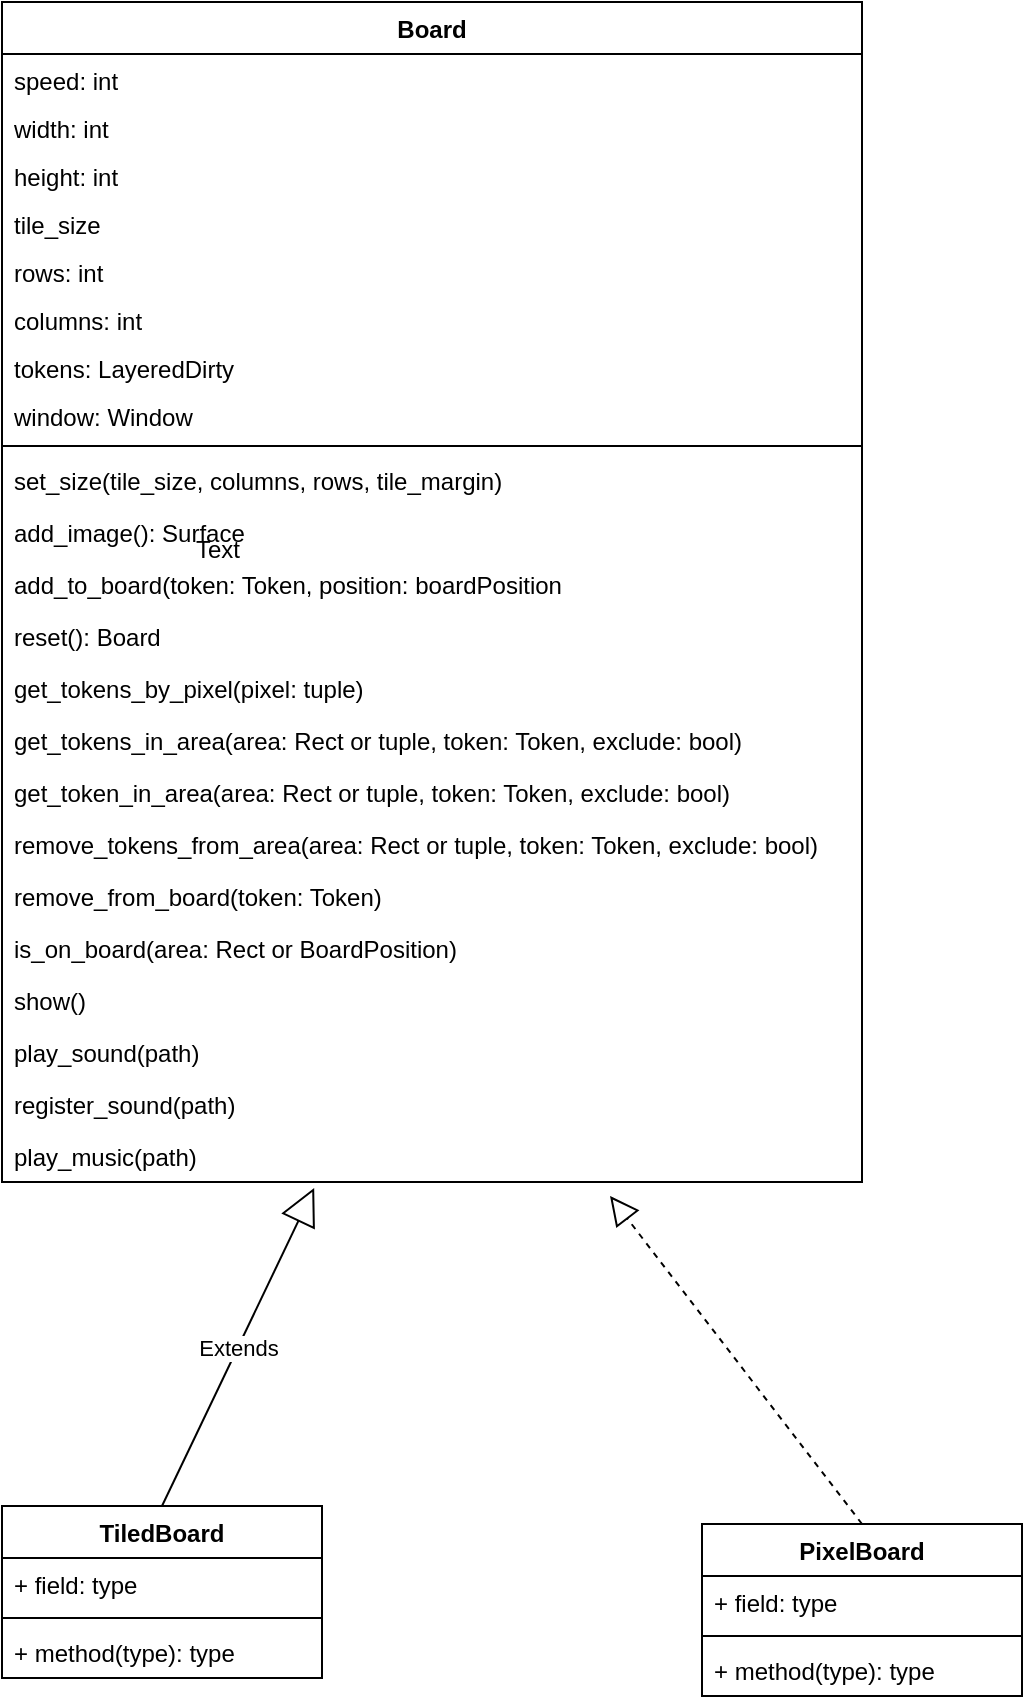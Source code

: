 <mxfile version="10.6.6" type="device"><diagram id="AbUgk97vEfhQMOz_aFG7" name="Page-1"><mxGraphModel dx="1154" dy="685" grid="1" gridSize="10" guides="1" tooltips="1" connect="1" arrows="1" fold="1" page="1" pageScale="1" pageWidth="827" pageHeight="1169" math="0" shadow="0"><root><mxCell id="0"/><mxCell id="1" parent="0"/><mxCell id="GErcTa6xmVBviPHQaNCi-1" value="Board&#10;&#10;" style="swimlane;fontStyle=1;align=center;verticalAlign=top;childLayout=stackLayout;horizontal=1;startSize=26;horizontalStack=0;resizeParent=1;resizeParentMax=0;resizeLast=0;collapsible=1;marginBottom=0;" vertex="1" parent="1"><mxGeometry x="210" y="50" width="430" height="590" as="geometry"/></mxCell><mxCell id="GErcTa6xmVBviPHQaNCi-2" value="speed: int" style="text;strokeColor=none;fillColor=none;align=left;verticalAlign=top;spacingLeft=4;spacingRight=4;overflow=hidden;rotatable=0;points=[[0,0.5],[1,0.5]];portConstraint=eastwest;" vertex="1" parent="GErcTa6xmVBviPHQaNCi-1"><mxGeometry y="26" width="430" height="24" as="geometry"/></mxCell><mxCell id="GErcTa6xmVBviPHQaNCi-13" value="width: int" style="text;strokeColor=none;fillColor=none;align=left;verticalAlign=top;spacingLeft=4;spacingRight=4;overflow=hidden;rotatable=0;points=[[0,0.5],[1,0.5]];portConstraint=eastwest;" vertex="1" parent="GErcTa6xmVBviPHQaNCi-1"><mxGeometry y="50" width="430" height="24" as="geometry"/></mxCell><mxCell id="GErcTa6xmVBviPHQaNCi-14" value="height: int" style="text;strokeColor=none;fillColor=none;align=left;verticalAlign=top;spacingLeft=4;spacingRight=4;overflow=hidden;rotatable=0;points=[[0,0.5],[1,0.5]];portConstraint=eastwest;" vertex="1" parent="GErcTa6xmVBviPHQaNCi-1"><mxGeometry y="74" width="430" height="24" as="geometry"/></mxCell><mxCell id="GErcTa6xmVBviPHQaNCi-16" value="tile_size" style="text;strokeColor=none;fillColor=none;align=left;verticalAlign=top;spacingLeft=4;spacingRight=4;overflow=hidden;rotatable=0;points=[[0,0.5],[1,0.5]];portConstraint=eastwest;" vertex="1" parent="GErcTa6xmVBviPHQaNCi-1"><mxGeometry y="98" width="430" height="24" as="geometry"/></mxCell><mxCell id="GErcTa6xmVBviPHQaNCi-17" value="rows: int" style="text;strokeColor=none;fillColor=none;align=left;verticalAlign=top;spacingLeft=4;spacingRight=4;overflow=hidden;rotatable=0;points=[[0,0.5],[1,0.5]];portConstraint=eastwest;" vertex="1" parent="GErcTa6xmVBviPHQaNCi-1"><mxGeometry y="122" width="430" height="24" as="geometry"/></mxCell><mxCell id="GErcTa6xmVBviPHQaNCi-18" value="columns: int" style="text;strokeColor=none;fillColor=none;align=left;verticalAlign=top;spacingLeft=4;spacingRight=4;overflow=hidden;rotatable=0;points=[[0,0.5],[1,0.5]];portConstraint=eastwest;" vertex="1" parent="GErcTa6xmVBviPHQaNCi-1"><mxGeometry y="146" width="430" height="24" as="geometry"/></mxCell><mxCell id="GErcTa6xmVBviPHQaNCi-19" value="tokens: LayeredDirty" style="text;strokeColor=none;fillColor=none;align=left;verticalAlign=top;spacingLeft=4;spacingRight=4;overflow=hidden;rotatable=0;points=[[0,0.5],[1,0.5]];portConstraint=eastwest;" vertex="1" parent="GErcTa6xmVBviPHQaNCi-1"><mxGeometry y="170" width="430" height="24" as="geometry"/></mxCell><mxCell id="GErcTa6xmVBviPHQaNCi-15" value="window: Window" style="text;strokeColor=none;fillColor=none;align=left;verticalAlign=top;spacingLeft=4;spacingRight=4;overflow=hidden;rotatable=0;points=[[0,0.5],[1,0.5]];portConstraint=eastwest;" vertex="1" parent="GErcTa6xmVBviPHQaNCi-1"><mxGeometry y="194" width="430" height="24" as="geometry"/></mxCell><mxCell id="GErcTa6xmVBviPHQaNCi-3" value="" style="line;strokeWidth=1;fillColor=none;align=left;verticalAlign=middle;spacingTop=-1;spacingLeft=3;spacingRight=3;rotatable=0;labelPosition=right;points=[];portConstraint=eastwest;" vertex="1" parent="GErcTa6xmVBviPHQaNCi-1"><mxGeometry y="218" width="430" height="8" as="geometry"/></mxCell><mxCell id="GErcTa6xmVBviPHQaNCi-4" value="set_size(tile_size, columns, rows, tile_margin)" style="text;strokeColor=none;fillColor=none;align=left;verticalAlign=top;spacingLeft=4;spacingRight=4;overflow=hidden;rotatable=0;points=[[0,0.5],[1,0.5]];portConstraint=eastwest;" vertex="1" parent="GErcTa6xmVBviPHQaNCi-1"><mxGeometry y="226" width="430" height="26" as="geometry"/></mxCell><mxCell id="GErcTa6xmVBviPHQaNCi-22" value="add_image(): Surface" style="text;strokeColor=none;fillColor=none;align=left;verticalAlign=top;spacingLeft=4;spacingRight=4;overflow=hidden;rotatable=0;points=[[0,0.5],[1,0.5]];portConstraint=eastwest;" vertex="1" parent="GErcTa6xmVBviPHQaNCi-1"><mxGeometry y="252" width="430" height="26" as="geometry"/></mxCell><mxCell id="GErcTa6xmVBviPHQaNCi-23" value="add_to_board(token: Token, position: boardPosition" style="text;strokeColor=none;fillColor=none;align=left;verticalAlign=top;spacingLeft=4;spacingRight=4;overflow=hidden;rotatable=0;points=[[0,0.5],[1,0.5]];portConstraint=eastwest;" vertex="1" parent="GErcTa6xmVBviPHQaNCi-1"><mxGeometry y="278" width="430" height="26" as="geometry"/></mxCell><mxCell id="GErcTa6xmVBviPHQaNCi-24" value="reset(): Board" style="text;strokeColor=none;fillColor=none;align=left;verticalAlign=top;spacingLeft=4;spacingRight=4;overflow=hidden;rotatable=0;points=[[0,0.5],[1,0.5]];portConstraint=eastwest;" vertex="1" parent="GErcTa6xmVBviPHQaNCi-1"><mxGeometry y="304" width="430" height="26" as="geometry"/></mxCell><mxCell id="GErcTa6xmVBviPHQaNCi-25" value="get_tokens_by_pixel(pixel: tuple)" style="text;strokeColor=none;fillColor=none;align=left;verticalAlign=top;spacingLeft=4;spacingRight=4;overflow=hidden;rotatable=0;points=[[0,0.5],[1,0.5]];portConstraint=eastwest;" vertex="1" parent="GErcTa6xmVBviPHQaNCi-1"><mxGeometry y="330" width="430" height="26" as="geometry"/></mxCell><mxCell id="GErcTa6xmVBviPHQaNCi-26" value="get_tokens_in_area(area: Rect or tuple, token: Token, exclude: bool)" style="text;strokeColor=none;fillColor=none;align=left;verticalAlign=top;spacingLeft=4;spacingRight=4;overflow=hidden;rotatable=0;points=[[0,0.5],[1,0.5]];portConstraint=eastwest;" vertex="1" parent="GErcTa6xmVBviPHQaNCi-1"><mxGeometry y="356" width="430" height="26" as="geometry"/></mxCell><mxCell id="GErcTa6xmVBviPHQaNCi-27" value="get_token_in_area(area: Rect or tuple, token: Token, exclude: bool)" style="text;strokeColor=none;fillColor=none;align=left;verticalAlign=top;spacingLeft=4;spacingRight=4;overflow=hidden;rotatable=0;points=[[0,0.5],[1,0.5]];portConstraint=eastwest;" vertex="1" parent="GErcTa6xmVBviPHQaNCi-1"><mxGeometry y="382" width="430" height="26" as="geometry"/></mxCell><mxCell id="GErcTa6xmVBviPHQaNCi-28" value="remove_tokens_from_area(area: Rect or tuple, token: Token, exclude: bool)" style="text;strokeColor=none;fillColor=none;align=left;verticalAlign=top;spacingLeft=4;spacingRight=4;overflow=hidden;rotatable=0;points=[[0,0.5],[1,0.5]];portConstraint=eastwest;" vertex="1" parent="GErcTa6xmVBviPHQaNCi-1"><mxGeometry y="408" width="430" height="26" as="geometry"/></mxCell><mxCell id="GErcTa6xmVBviPHQaNCi-29" value="remove_from_board(token: Token)" style="text;strokeColor=none;fillColor=none;align=left;verticalAlign=top;spacingLeft=4;spacingRight=4;overflow=hidden;rotatable=0;points=[[0,0.5],[1,0.5]];portConstraint=eastwest;" vertex="1" parent="GErcTa6xmVBviPHQaNCi-1"><mxGeometry y="434" width="430" height="26" as="geometry"/></mxCell><mxCell id="GErcTa6xmVBviPHQaNCi-30" value="is_on_board(area: Rect or BoardPosition)" style="text;strokeColor=none;fillColor=none;align=left;verticalAlign=top;spacingLeft=4;spacingRight=4;overflow=hidden;rotatable=0;points=[[0,0.5],[1,0.5]];portConstraint=eastwest;" vertex="1" parent="GErcTa6xmVBviPHQaNCi-1"><mxGeometry y="460" width="430" height="26" as="geometry"/></mxCell><mxCell id="GErcTa6xmVBviPHQaNCi-31" value="show()" style="text;strokeColor=none;fillColor=none;align=left;verticalAlign=top;spacingLeft=4;spacingRight=4;overflow=hidden;rotatable=0;points=[[0,0.5],[1,0.5]];portConstraint=eastwest;" vertex="1" parent="GErcTa6xmVBviPHQaNCi-1"><mxGeometry y="486" width="430" height="26" as="geometry"/></mxCell><mxCell id="GErcTa6xmVBviPHQaNCi-33" value="play_sound(path)" style="text;strokeColor=none;fillColor=none;align=left;verticalAlign=top;spacingLeft=4;spacingRight=4;overflow=hidden;rotatable=0;points=[[0,0.5],[1,0.5]];portConstraint=eastwest;" vertex="1" parent="GErcTa6xmVBviPHQaNCi-1"><mxGeometry y="512" width="430" height="26" as="geometry"/></mxCell><mxCell id="GErcTa6xmVBviPHQaNCi-34" value="register_sound(path)" style="text;strokeColor=none;fillColor=none;align=left;verticalAlign=top;spacingLeft=4;spacingRight=4;overflow=hidden;rotatable=0;points=[[0,0.5],[1,0.5]];portConstraint=eastwest;" vertex="1" parent="GErcTa6xmVBviPHQaNCi-1"><mxGeometry y="538" width="430" height="26" as="geometry"/></mxCell><mxCell id="GErcTa6xmVBviPHQaNCi-35" value="play_music(path)" style="text;strokeColor=none;fillColor=none;align=left;verticalAlign=top;spacingLeft=4;spacingRight=4;overflow=hidden;rotatable=0;points=[[0,0.5],[1,0.5]];portConstraint=eastwest;" vertex="1" parent="GErcTa6xmVBviPHQaNCi-1"><mxGeometry y="564" width="430" height="26" as="geometry"/></mxCell><mxCell id="GErcTa6xmVBviPHQaNCi-5" value="TiledBoard" style="swimlane;fontStyle=1;align=center;verticalAlign=top;childLayout=stackLayout;horizontal=1;startSize=26;horizontalStack=0;resizeParent=1;resizeParentMax=0;resizeLast=0;collapsible=1;marginBottom=0;" vertex="1" parent="1"><mxGeometry x="210" y="802" width="160" height="86" as="geometry"/></mxCell><mxCell id="GErcTa6xmVBviPHQaNCi-6" value="+ field: type" style="text;strokeColor=none;fillColor=none;align=left;verticalAlign=top;spacingLeft=4;spacingRight=4;overflow=hidden;rotatable=0;points=[[0,0.5],[1,0.5]];portConstraint=eastwest;" vertex="1" parent="GErcTa6xmVBviPHQaNCi-5"><mxGeometry y="26" width="160" height="26" as="geometry"/></mxCell><mxCell id="GErcTa6xmVBviPHQaNCi-7" value="" style="line;strokeWidth=1;fillColor=none;align=left;verticalAlign=middle;spacingTop=-1;spacingLeft=3;spacingRight=3;rotatable=0;labelPosition=right;points=[];portConstraint=eastwest;" vertex="1" parent="GErcTa6xmVBviPHQaNCi-5"><mxGeometry y="52" width="160" height="8" as="geometry"/></mxCell><mxCell id="GErcTa6xmVBviPHQaNCi-8" value="+ method(type): type" style="text;strokeColor=none;fillColor=none;align=left;verticalAlign=top;spacingLeft=4;spacingRight=4;overflow=hidden;rotatable=0;points=[[0,0.5],[1,0.5]];portConstraint=eastwest;" vertex="1" parent="GErcTa6xmVBviPHQaNCi-5"><mxGeometry y="60" width="160" height="26" as="geometry"/></mxCell><mxCell id="GErcTa6xmVBviPHQaNCi-9" value="PixelBoard" style="swimlane;fontStyle=1;align=center;verticalAlign=top;childLayout=stackLayout;horizontal=1;startSize=26;horizontalStack=0;resizeParent=1;resizeParentMax=0;resizeLast=0;collapsible=1;marginBottom=0;" vertex="1" parent="1"><mxGeometry x="560" y="811" width="160" height="86" as="geometry"/></mxCell><mxCell id="GErcTa6xmVBviPHQaNCi-10" value="+ field: type" style="text;strokeColor=none;fillColor=none;align=left;verticalAlign=top;spacingLeft=4;spacingRight=4;overflow=hidden;rotatable=0;points=[[0,0.5],[1,0.5]];portConstraint=eastwest;" vertex="1" parent="GErcTa6xmVBviPHQaNCi-9"><mxGeometry y="26" width="160" height="26" as="geometry"/></mxCell><mxCell id="GErcTa6xmVBviPHQaNCi-11" value="" style="line;strokeWidth=1;fillColor=none;align=left;verticalAlign=middle;spacingTop=-1;spacingLeft=3;spacingRight=3;rotatable=0;labelPosition=right;points=[];portConstraint=eastwest;" vertex="1" parent="GErcTa6xmVBviPHQaNCi-9"><mxGeometry y="52" width="160" height="8" as="geometry"/></mxCell><mxCell id="GErcTa6xmVBviPHQaNCi-12" value="+ method(type): type" style="text;strokeColor=none;fillColor=none;align=left;verticalAlign=top;spacingLeft=4;spacingRight=4;overflow=hidden;rotatable=0;points=[[0,0.5],[1,0.5]];portConstraint=eastwest;" vertex="1" parent="GErcTa6xmVBviPHQaNCi-9"><mxGeometry y="60" width="160" height="26" as="geometry"/></mxCell><mxCell id="GErcTa6xmVBviPHQaNCi-21" value="Text" style="text;html=1;resizable=0;points=[];autosize=1;align=left;verticalAlign=top;spacingTop=-4;" vertex="1" parent="1"><mxGeometry x="305" y="314" width="40" height="20" as="geometry"/></mxCell><mxCell id="GErcTa6xmVBviPHQaNCi-36" value="Extends" style="endArrow=block;endSize=16;endFill=0;html=1;entryX=0.363;entryY=1.115;entryDx=0;entryDy=0;entryPerimeter=0;exitX=0.5;exitY=0;exitDx=0;exitDy=0;" edge="1" parent="1" source="GErcTa6xmVBviPHQaNCi-5" target="GErcTa6xmVBviPHQaNCi-35"><mxGeometry width="160" relative="1" as="geometry"><mxPoint x="210" y="770" as="sourcePoint"/><mxPoint x="370" y="770" as="targetPoint"/></mxGeometry></mxCell><mxCell id="GErcTa6xmVBviPHQaNCi-37" value="" style="endArrow=block;dashed=1;endFill=0;endSize=12;html=1;entryX=0.707;entryY=1.269;entryDx=0;entryDy=0;entryPerimeter=0;exitX=0.5;exitY=0;exitDx=0;exitDy=0;" edge="1" parent="1" source="GErcTa6xmVBviPHQaNCi-9" target="GErcTa6xmVBviPHQaNCi-35"><mxGeometry width="160" relative="1" as="geometry"><mxPoint x="530" y="720" as="sourcePoint"/><mxPoint x="690" y="720" as="targetPoint"/></mxGeometry></mxCell></root></mxGraphModel></diagram></mxfile>